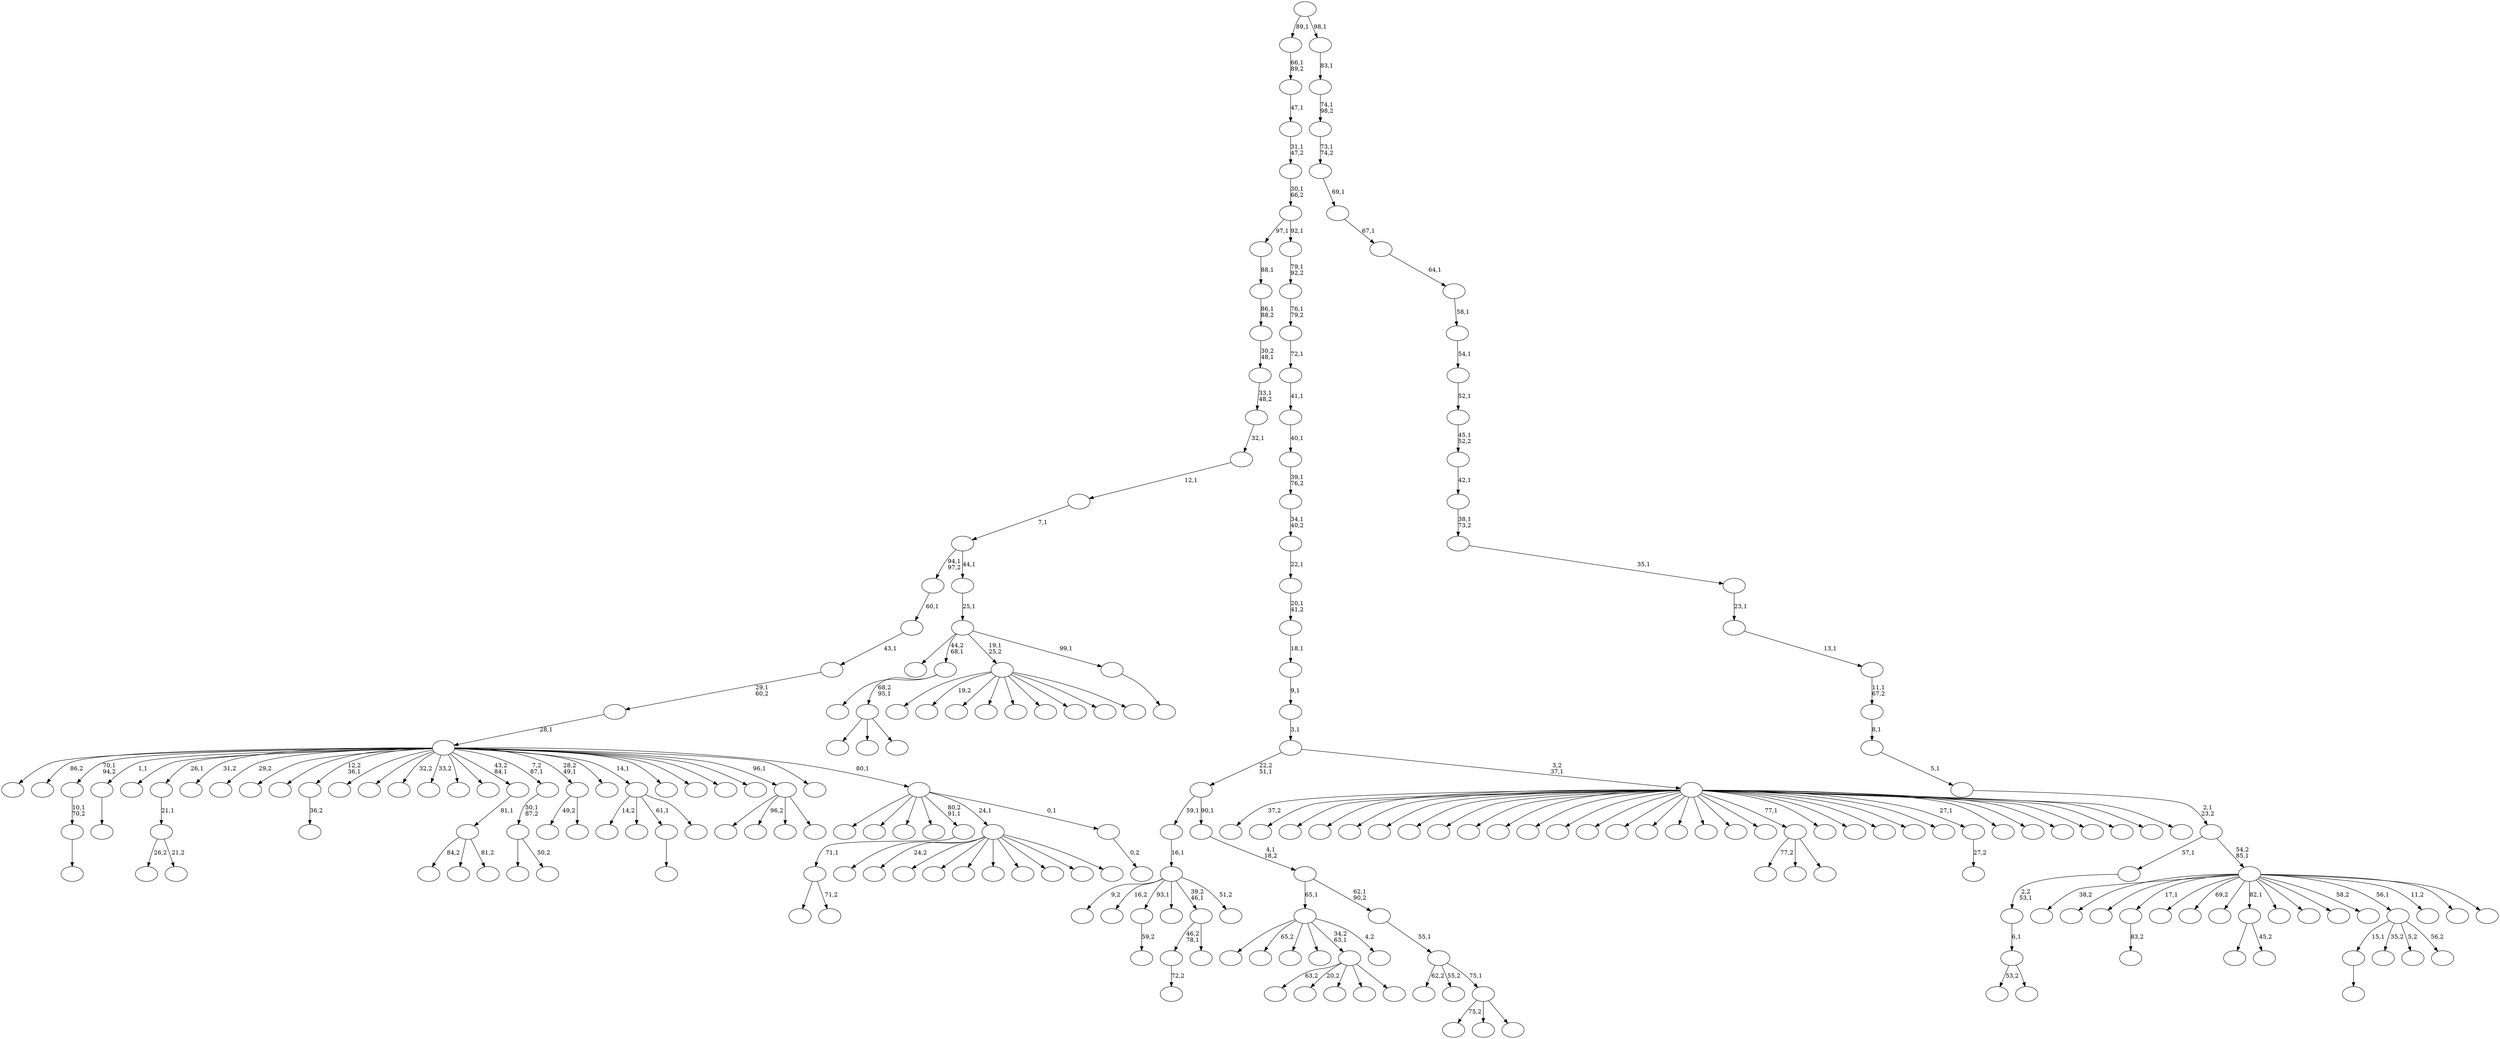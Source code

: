digraph T {
	250 [label=""]
	249 [label=""]
	248 [label=""]
	247 [label=""]
	246 [label=""]
	245 [label=""]
	244 [label=""]
	243 [label=""]
	242 [label=""]
	241 [label=""]
	240 [label=""]
	239 [label=""]
	238 [label=""]
	237 [label=""]
	236 [label=""]
	235 [label=""]
	234 [label=""]
	233 [label=""]
	232 [label=""]
	231 [label=""]
	230 [label=""]
	229 [label=""]
	228 [label=""]
	227 [label=""]
	226 [label=""]
	225 [label=""]
	224 [label=""]
	223 [label=""]
	222 [label=""]
	221 [label=""]
	220 [label=""]
	219 [label=""]
	218 [label=""]
	217 [label=""]
	216 [label=""]
	215 [label=""]
	214 [label=""]
	213 [label=""]
	212 [label=""]
	211 [label=""]
	210 [label=""]
	209 [label=""]
	208 [label=""]
	207 [label=""]
	206 [label=""]
	205 [label=""]
	204 [label=""]
	203 [label=""]
	202 [label=""]
	201 [label=""]
	200 [label=""]
	199 [label=""]
	198 [label=""]
	197 [label=""]
	196 [label=""]
	195 [label=""]
	194 [label=""]
	193 [label=""]
	192 [label=""]
	191 [label=""]
	190 [label=""]
	189 [label=""]
	188 [label=""]
	187 [label=""]
	186 [label=""]
	185 [label=""]
	184 [label=""]
	183 [label=""]
	182 [label=""]
	181 [label=""]
	180 [label=""]
	179 [label=""]
	178 [label=""]
	177 [label=""]
	176 [label=""]
	175 [label=""]
	174 [label=""]
	173 [label=""]
	172 [label=""]
	171 [label=""]
	170 [label=""]
	169 [label=""]
	168 [label=""]
	167 [label=""]
	166 [label=""]
	165 [label=""]
	164 [label=""]
	163 [label=""]
	162 [label=""]
	161 [label=""]
	160 [label=""]
	159 [label=""]
	158 [label=""]
	157 [label=""]
	156 [label=""]
	155 [label=""]
	154 [label=""]
	153 [label=""]
	152 [label=""]
	151 [label=""]
	150 [label=""]
	149 [label=""]
	148 [label=""]
	147 [label=""]
	146 [label=""]
	145 [label=""]
	144 [label=""]
	143 [label=""]
	142 [label=""]
	141 [label=""]
	140 [label=""]
	139 [label=""]
	138 [label=""]
	137 [label=""]
	136 [label=""]
	135 [label=""]
	134 [label=""]
	133 [label=""]
	132 [label=""]
	131 [label=""]
	130 [label=""]
	129 [label=""]
	128 [label=""]
	127 [label=""]
	126 [label=""]
	125 [label=""]
	124 [label=""]
	123 [label=""]
	122 [label=""]
	121 [label=""]
	120 [label=""]
	119 [label=""]
	118 [label=""]
	117 [label=""]
	116 [label=""]
	115 [label=""]
	114 [label=""]
	113 [label=""]
	112 [label=""]
	111 [label=""]
	110 [label=""]
	109 [label=""]
	108 [label=""]
	107 [label=""]
	106 [label=""]
	105 [label=""]
	104 [label=""]
	103 [label=""]
	102 [label=""]
	101 [label=""]
	100 [label=""]
	99 [label=""]
	98 [label=""]
	97 [label=""]
	96 [label=""]
	95 [label=""]
	94 [label=""]
	93 [label=""]
	92 [label=""]
	91 [label=""]
	90 [label=""]
	89 [label=""]
	88 [label=""]
	87 [label=""]
	86 [label=""]
	85 [label=""]
	84 [label=""]
	83 [label=""]
	82 [label=""]
	81 [label=""]
	80 [label=""]
	79 [label=""]
	78 [label=""]
	77 [label=""]
	76 [label=""]
	75 [label=""]
	74 [label=""]
	73 [label=""]
	72 [label=""]
	71 [label=""]
	70 [label=""]
	69 [label=""]
	68 [label=""]
	67 [label=""]
	66 [label=""]
	65 [label=""]
	64 [label=""]
	63 [label=""]
	62 [label=""]
	61 [label=""]
	60 [label=""]
	59 [label=""]
	58 [label=""]
	57 [label=""]
	56 [label=""]
	55 [label=""]
	54 [label=""]
	53 [label=""]
	52 [label=""]
	51 [label=""]
	50 [label=""]
	49 [label=""]
	48 [label=""]
	47 [label=""]
	46 [label=""]
	45 [label=""]
	44 [label=""]
	43 [label=""]
	42 [label=""]
	41 [label=""]
	40 [label=""]
	39 [label=""]
	38 [label=""]
	37 [label=""]
	36 [label=""]
	35 [label=""]
	34 [label=""]
	33 [label=""]
	32 [label=""]
	31 [label=""]
	30 [label=""]
	29 [label=""]
	28 [label=""]
	27 [label=""]
	26 [label=""]
	25 [label=""]
	24 [label=""]
	23 [label=""]
	22 [label=""]
	21 [label=""]
	20 [label=""]
	19 [label=""]
	18 [label=""]
	17 [label=""]
	16 [label=""]
	15 [label=""]
	14 [label=""]
	13 [label=""]
	12 [label=""]
	11 [label=""]
	10 [label=""]
	9 [label=""]
	8 [label=""]
	7 [label=""]
	6 [label=""]
	5 [label=""]
	4 [label=""]
	3 [label=""]
	2 [label=""]
	1 [label=""]
	0 [label=""]
	225 -> 226 [label=""]
	224 -> 225 [label="10,1\n70,2"]
	217 -> 218 [label="59,2"]
	208 -> 209 [label=""]
	206 -> 207 [label="83,2"]
	201 -> 202 [label=""]
	193 -> 232 [label="26,2"]
	193 -> 194 [label="21,2"]
	192 -> 193 [label="21,1"]
	167 -> 168 [label="36,2"]
	161 -> 162 [label="72,2"]
	156 -> 204 [label=""]
	156 -> 157 [label="45,2"]
	151 -> 175 [label="77,2"]
	151 -> 173 [label=""]
	151 -> 152 [label=""]
	148 -> 240 [label=""]
	148 -> 149 [label="71,2"]
	147 -> 148 [label="71,1"]
	144 -> 161 [label="46,2\n78,1"]
	144 -> 145 [label=""]
	130 -> 201 [label="15,1"]
	130 -> 178 [label="35,2"]
	130 -> 163 [label="5,2"]
	130 -> 131 [label="56,2"]
	127 -> 220 [label=""]
	127 -> 196 [label=""]
	127 -> 128 [label=""]
	126 -> 187 [label=""]
	126 -> 127 [label="68,2\n95,1"]
	124 -> 243 [label="84,2"]
	124 -> 228 [label=""]
	124 -> 125 [label="81,2"]
	123 -> 124 [label="81,1"]
	121 -> 122 [label=""]
	114 -> 174 [label=""]
	114 -> 115 [label="50,2"]
	113 -> 114 [label="50,1\n87,2"]
	111 -> 112 [label="27,2"]
	106 -> 205 [label="49,2"]
	106 -> 107 [label=""]
	104 -> 247 [label="9,2"]
	104 -> 233 [label="16,2"]
	104 -> 217 [label="93,1"]
	104 -> 214 [label=""]
	104 -> 144 [label="39,2\n46,1"]
	104 -> 105 [label="51,2"]
	103 -> 104 [label="16,1"]
	95 -> 227 [label="14,2"]
	95 -> 142 [label=""]
	95 -> 121 [label="61,1"]
	95 -> 96 [label=""]
	93 -> 248 [label="63,2"]
	93 -> 244 [label="20,2"]
	93 -> 177 [label=""]
	93 -> 153 [label=""]
	93 -> 94 [label=""]
	82 -> 222 [label=""]
	82 -> 210 [label="65,2"]
	82 -> 190 [label=""]
	82 -> 119 [label=""]
	82 -> 93 [label="34,2\n63,1"]
	82 -> 83 [label="4,2"]
	80 -> 203 [label=""]
	80 -> 170 [label="96,2"]
	80 -> 165 [label=""]
	80 -> 81 [label=""]
	78 -> 198 [label="75,2"]
	78 -> 99 [label=""]
	78 -> 79 [label=""]
	77 -> 183 [label="62,2"]
	77 -> 90 [label="55,2"]
	77 -> 78 [label="75,1"]
	76 -> 77 [label="55,1"]
	75 -> 82 [label="65,1"]
	75 -> 76 [label="62,1\n90,2"]
	74 -> 75 [label="4,1\n18,2"]
	73 -> 103 [label="59,1"]
	73 -> 74 [label="90,1"]
	71 -> 246 [label=""]
	71 -> 219 [label="24,2"]
	71 -> 199 [label=""]
	71 -> 158 [label=""]
	71 -> 146 [label=""]
	71 -> 135 [label=""]
	71 -> 100 [label=""]
	71 -> 92 [label=""]
	71 -> 84 [label=""]
	71 -> 72 [label=""]
	69 -> 242 [label=""]
	69 -> 212 [label="19,2"]
	69 -> 197 [label=""]
	69 -> 191 [label=""]
	69 -> 171 [label=""]
	69 -> 117 [label=""]
	69 -> 116 [label=""]
	69 -> 110 [label=""]
	69 -> 70 [label=""]
	66 -> 67 [label="0,2"]
	65 -> 215 [label=""]
	65 -> 211 [label=""]
	65 -> 189 [label=""]
	65 -> 182 [label=""]
	65 -> 147 [label="80,2\n91,1"]
	65 -> 71 [label="24,1"]
	65 -> 66 [label="0,1"]
	64 -> 231 [label=""]
	64 -> 229 [label="86,2"]
	64 -> 224 [label="70,1\n94,2"]
	64 -> 208 [label="1,1"]
	64 -> 195 [label=""]
	64 -> 192 [label="26,1"]
	64 -> 188 [label="31,2"]
	64 -> 185 [label="29,2"]
	64 -> 184 [label=""]
	64 -> 181 [label=""]
	64 -> 167 [label="12,2\n36,1"]
	64 -> 159 [label=""]
	64 -> 154 [label=""]
	64 -> 141 [label="32,2"]
	64 -> 138 [label="33,2"]
	64 -> 136 [label=""]
	64 -> 129 [label=""]
	64 -> 123 [label="43,2\n84,1"]
	64 -> 113 [label="7,2\n87,1"]
	64 -> 106 [label="28,2\n49,1"]
	64 -> 98 [label=""]
	64 -> 95 [label="14,1"]
	64 -> 91 [label=""]
	64 -> 89 [label=""]
	64 -> 86 [label=""]
	64 -> 85 [label=""]
	64 -> 80 [label="96,1"]
	64 -> 68 [label=""]
	64 -> 65 [label="80,1"]
	63 -> 64 [label="28,1"]
	62 -> 63 [label="29,1\n60,2"]
	61 -> 62 [label="43,1"]
	60 -> 61 [label="60,1"]
	58 -> 59 [label=""]
	57 -> 150 [label=""]
	57 -> 126 [label="44,2\n68,1"]
	57 -> 69 [label="19,1\n25,2"]
	57 -> 58 [label="99,1"]
	56 -> 57 [label="25,1"]
	55 -> 60 [label="94,1\n97,2"]
	55 -> 56 [label="44,1"]
	54 -> 55 [label="7,1"]
	53 -> 54 [label="12,1"]
	52 -> 53 [label="32,1"]
	51 -> 52 [label="33,1\n48,2"]
	50 -> 51 [label="30,2\n48,1"]
	49 -> 50 [label="86,1\n88,2"]
	48 -> 49 [label="88,1"]
	45 -> 169 [label="53,2"]
	45 -> 46 [label=""]
	44 -> 45 [label="6,1"]
	43 -> 44 [label="2,2\n53,1"]
	41 -> 250 [label="37,2"]
	41 -> 249 [label=""]
	41 -> 245 [label=""]
	41 -> 241 [label=""]
	41 -> 236 [label=""]
	41 -> 235 [label=""]
	41 -> 234 [label=""]
	41 -> 230 [label=""]
	41 -> 223 [label=""]
	41 -> 221 [label=""]
	41 -> 216 [label=""]
	41 -> 213 [label=""]
	41 -> 200 [label=""]
	41 -> 186 [label=""]
	41 -> 180 [label=""]
	41 -> 179 [label=""]
	41 -> 172 [label=""]
	41 -> 166 [label=""]
	41 -> 155 [label=""]
	41 -> 151 [label="77,1"]
	41 -> 140 [label=""]
	41 -> 134 [label=""]
	41 -> 133 [label=""]
	41 -> 120 [label=""]
	41 -> 118 [label=""]
	41 -> 111 [label="27,1"]
	41 -> 109 [label=""]
	41 -> 102 [label=""]
	41 -> 101 [label=""]
	41 -> 88 [label=""]
	41 -> 87 [label=""]
	41 -> 47 [label=""]
	41 -> 42 [label=""]
	40 -> 73 [label="22,2\n51,1"]
	40 -> 41 [label="3,2\n37,1"]
	39 -> 40 [label="3,1"]
	38 -> 39 [label="9,1"]
	37 -> 38 [label="18,1"]
	36 -> 37 [label="20,1\n41,2"]
	35 -> 36 [label="22,1"]
	34 -> 35 [label="34,1\n40,2"]
	33 -> 34 [label="39,1\n76,2"]
	32 -> 33 [label="40,1"]
	31 -> 32 [label="41,1"]
	30 -> 31 [label="72,1"]
	29 -> 30 [label="76,1\n79,2"]
	28 -> 29 [label="79,1\n92,2"]
	27 -> 48 [label="97,1"]
	27 -> 28 [label="92,1"]
	26 -> 27 [label="30,1\n66,2"]
	25 -> 26 [label="31,1\n47,2"]
	24 -> 25 [label="47,1"]
	23 -> 24 [label="66,1\n89,2"]
	21 -> 239 [label="38,2"]
	21 -> 238 [label=""]
	21 -> 237 [label=""]
	21 -> 206 [label="17,1"]
	21 -> 176 [label=""]
	21 -> 164 [label="69,2"]
	21 -> 160 [label=""]
	21 -> 156 [label="82,1"]
	21 -> 143 [label=""]
	21 -> 139 [label=""]
	21 -> 137 [label=""]
	21 -> 132 [label="58,2"]
	21 -> 130 [label="56,1"]
	21 -> 108 [label="11,2"]
	21 -> 97 [label=""]
	21 -> 22 [label=""]
	20 -> 43 [label="57,1"]
	20 -> 21 [label="54,2\n85,1"]
	19 -> 20 [label="2,1\n23,2"]
	18 -> 19 [label="5,1"]
	17 -> 18 [label="8,1"]
	16 -> 17 [label="11,1\n67,2"]
	15 -> 16 [label="13,1"]
	14 -> 15 [label="23,1"]
	13 -> 14 [label="35,1"]
	12 -> 13 [label="38,1\n73,2"]
	11 -> 12 [label="42,1"]
	10 -> 11 [label="45,1\n52,2"]
	9 -> 10 [label="52,1"]
	8 -> 9 [label="54,1"]
	7 -> 8 [label="58,1"]
	6 -> 7 [label="64,1"]
	5 -> 6 [label="67,1"]
	4 -> 5 [label="69,1"]
	3 -> 4 [label="73,1\n74,2"]
	2 -> 3 [label="74,1\n98,2"]
	1 -> 2 [label="83,1"]
	0 -> 23 [label="89,1"]
	0 -> 1 [label="98,1"]
}
